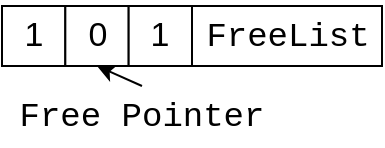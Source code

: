 <mxfile version="20.8.23" type="github">
  <diagram name="第 1 页" id="KfPAEcnxHpS_kiQm6wuY">
    <mxGraphModel dx="476" dy="256" grid="1" gridSize="10" guides="1" tooltips="1" connect="1" arrows="1" fold="1" page="1" pageScale="1" pageWidth="827" pageHeight="1169" math="0" shadow="0">
      <root>
        <mxCell id="0" />
        <mxCell id="1" parent="0" />
        <mxCell id="pGtCdHJ7rIdYiGummvpX-7" value="" style="endArrow=classic;html=1;rounded=0;fontSize=17;entryX=0.5;entryY=1;entryDx=0;entryDy=0;exitX=0.5;exitY=0;exitDx=0;exitDy=0;" edge="1" parent="1" source="pGtCdHJ7rIdYiGummvpX-8" target="pGtCdHJ7rIdYiGummvpX-2">
          <mxGeometry width="50" height="50" relative="1" as="geometry">
            <mxPoint x="120" y="280" as="sourcePoint" />
            <mxPoint x="140" y="260" as="targetPoint" />
          </mxGeometry>
        </mxCell>
        <mxCell id="pGtCdHJ7rIdYiGummvpX-8" value="&lt;font face=&quot;Courier New&quot;&gt;Free Pointer&lt;/font&gt;" style="text;html=1;strokeColor=none;fillColor=none;align=center;verticalAlign=middle;whiteSpace=wrap;rounded=0;fontSize=17;" vertex="1" parent="1">
          <mxGeometry x="80" y="250" width="140" height="30" as="geometry" />
        </mxCell>
        <mxCell id="pGtCdHJ7rIdYiGummvpX-10" value="" style="group" vertex="1" connectable="0" parent="1">
          <mxGeometry x="80" y="210" width="190" height="30" as="geometry" />
        </mxCell>
        <mxCell id="pGtCdHJ7rIdYiGummvpX-6" value="&lt;font style=&quot;font-size: 30px;&quot;&gt;&lt;font style=&quot;font-size: 30px;&quot;&gt;.......&lt;/font&gt;&lt;/font&gt;" style="text;html=1;strokeColor=none;fillColor=none;align=center;verticalAlign=middle;whiteSpace=wrap;rounded=0;" vertex="1" parent="pGtCdHJ7rIdYiGummvpX-10">
          <mxGeometry x="115.583" y="7.5" width="47.5" height="15" as="geometry" />
        </mxCell>
        <mxCell id="pGtCdHJ7rIdYiGummvpX-5" value="" style="rounded=0;whiteSpace=wrap;html=1;" vertex="1" parent="pGtCdHJ7rIdYiGummvpX-10">
          <mxGeometry width="190" height="30" as="geometry" />
        </mxCell>
        <mxCell id="pGtCdHJ7rIdYiGummvpX-1" value="&lt;font style=&quot;font-size: 13px;&quot;&gt;&lt;font style=&quot;font-size: 14px;&quot;&gt;&lt;font style=&quot;font-size: 15px;&quot;&gt;&lt;font style=&quot;font-size: 16px;&quot;&gt;&lt;font style=&quot;font-size: 17px;&quot;&gt;1&lt;/font&gt;&lt;/font&gt;&lt;/font&gt;&lt;/font&gt;&lt;/font&gt;" style="rounded=0;whiteSpace=wrap;html=1;" vertex="1" parent="pGtCdHJ7rIdYiGummvpX-10">
          <mxGeometry width="31.667" height="30" as="geometry" />
        </mxCell>
        <mxCell id="pGtCdHJ7rIdYiGummvpX-2" value="&lt;font style=&quot;font-size: 13px;&quot;&gt;&lt;font style=&quot;font-size: 14px;&quot;&gt;&lt;font style=&quot;font-size: 15px;&quot;&gt;&lt;font style=&quot;font-size: 16px;&quot;&gt;&lt;font style=&quot;font-size: 17px;&quot;&gt;0&lt;/font&gt;&lt;/font&gt;&lt;/font&gt;&lt;/font&gt;&lt;/font&gt;" style="rounded=0;whiteSpace=wrap;html=1;" vertex="1" parent="pGtCdHJ7rIdYiGummvpX-10">
          <mxGeometry x="31.667" width="31.667" height="30" as="geometry" />
        </mxCell>
        <mxCell id="pGtCdHJ7rIdYiGummvpX-3" value="&lt;font style=&quot;font-size: 13px;&quot;&gt;&lt;font style=&quot;font-size: 14px;&quot;&gt;&lt;font style=&quot;font-size: 15px;&quot;&gt;&lt;font style=&quot;font-size: 16px;&quot;&gt;&lt;font style=&quot;font-size: 17px;&quot;&gt;1&lt;/font&gt;&lt;/font&gt;&lt;/font&gt;&lt;/font&gt;&lt;/font&gt;" style="rounded=0;whiteSpace=wrap;html=1;" vertex="1" parent="pGtCdHJ7rIdYiGummvpX-10">
          <mxGeometry x="63.333" width="31.667" height="30" as="geometry" />
        </mxCell>
        <mxCell id="pGtCdHJ7rIdYiGummvpX-9" value="&lt;font face=&quot;Courier New&quot;&gt;FreeList&lt;/font&gt;" style="text;html=1;strokeColor=none;fillColor=none;align=center;verticalAlign=middle;whiteSpace=wrap;rounded=0;fontSize=17;" vertex="1" parent="pGtCdHJ7rIdYiGummvpX-10">
          <mxGeometry x="113.33" width="60" height="30" as="geometry" />
        </mxCell>
      </root>
    </mxGraphModel>
  </diagram>
</mxfile>
